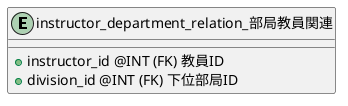 


@startuml(id=instructor_department_relation)
    entity instructor_department_relation_部局教員関連 {
        +instructor_id @INT (FK) 教員ID
        +division_id @INT (FK) 下位部局ID
    }
@enduml

@startuml (id=instructor_information)
    entity instructor_information_教員情報{
        +instructor_id @INT 教員ID
        ----
        +occupation_id @INT (FK) 職員ID
        email_address @VARCHAR(65535) E-mailアドレス
        その他
    }
@enduml

@startuml (id=instructor_optional_information)
    entity instructor_optional_information_教員情報オプション{
        +instructor_id @INT (FK) 教員ID
        +option_id @INT (FK) 教員情報オプションタイプID
        +language_id @INT (FK) 言語ID
        ----
        +option_content TEXT 本文
    }
@enduml

@startuml (id=occupation_master)
    entity occupation_master_職階マスタ{
        occupation_id @INT 職階ID
    }
@enduml

@startuml (id=occupation_name)
    entity occupation_name_職名{
        +occupation_id @INT (FK) 職階ID
        +language_id @INT (FK)
        ----
        +occupation_name @VARCHAR(255) 職名
    }
@enduml

@startuml (id=instructor_name)
    entity instructor_name_教員氏名{
        +instructor_id @INT (FK) 教員ID
        +language_id @INT (FK) 言語ID
        ----
        +family_name @VARCHAR(255) 氏
        +first_name @VARCHAR(255) 名
        +full_name @varchar(65535) 氏名
    }
@enduml

@startuml (id=course_instructor_relation)
    entity course_instructor_relation_講義教員関連{
        +course_id @INT (FK) 講義ID
        +instructor_id @INT (FK) 担当教員ID
        ----
        +priority @INT 表示優先度
    }
@enduml

@startuml (id=instructor_movie_relation)
    entity instructor_movie_relation_教員関連動画{
     +instructor_id @INT (FK) 教員ID
     +movie_id@INT (FK) 動画ID
     +language_id @INT 言語ID
    }
@enduml

@startuml (id=instructor_file_relation)
    entity instructor_file_relation_教員関連ファイル{
        +instructor_id @INT (FK) 教員ID
        +file_id @INT (FK) ファイルID
        +relation_type_id @INT (FK) 関連タイプID
        +language_id @INT (FK) 言語ID
    }
@enduml

@startuml (id=instructor_optional_master)
    entity instructor_optional_master_教員情報オプションタイプマスタ{
        +option_id @INT 教員情報オプションタイプID
    }
@enduml

@startuml (id=instructor_optional_name)
    entity instructor_optional_name_教員情報オプション名称{
        +option_id @INT (FK) オプションID
        +language_id @INT (FK) 言語ID
        ----
        +option_name @VARCHAR(255) 名称
    }
@enduml

@startuml (id=course_department_relation)
    entity course_department_relation_講義部局関連{
        +course_id @INT (FK) 講義ID
        +department_id @INT (FK) 開講部局ID
        ----
        +priority @INT 表示優先度
    }
@enduml

@startuml (id=department_movie_relation)
    entity department_movie_relation_部局関連動画{
        +department_id @INT (FK) 部局ID
        +movie_id @INT (FK) 動画ID
        +language_id @INT (FK) 言語ID
    }
@enduml

@startuml (id=department_file_relation)
    entity department_file_relation_部局関連ファイル{
        +department_id @INT (FK) 部局ID
        +file_id @INT (FK) ファイルID
        +relation_type_id @INT (FK) 関連タイプ
        +language_id @INT (FK) 言語ID
    }
@enduml

@startuml (id=group_movie_relation)
    entity group_movie_relation_グループ関連動画{
        +group_id @INT (FK) 公開グループID
        +movie_id @INT (FK) 動画ID
        +language_id @INT (FK) 言語ID
    }
@enduml

@startuml (id=group_file_relation)
    entity group_file_relation_グループ関連ファイル{
        +group_id @INT (FK) グループID
        +file_id @INT (FK) ファイルID
        +relation_type_id @INT (FK) 関連タイプ
        +language_id @INT (FK) 言語ID
    }
@enduml

@startuml (id=department_information)
    entity department_information_部局情報{
        +department_id @INT (FK) 部局ID
        ----
        +department_type_id @INT (FK) 部局種別
        department_chairperson @INT (FK) 部局長
        department_url @VARCHAR(65535) 部局URL
    }
@enduml

@startuml(id=group_department_relation)
    entity group_department_relation_公開グループ部局関連{
        +group_id @INT (FK) 公開グループID
        +department_id @INT (FK) 部局ID
    }
@enduml

@startuml (id=group_information)
    entity group_information_公開グループ情報{
        +group_id @INT 公開グループID
       　----
       +group_identifier_name @VARCHAR(255) 公開グループ職別名
       +priority @INT 表示優先度
    }
@enduml

@startuml(id=department_type_master)
    entity department_type_master_部局種別マスタ{
        +department_type_id @INT 部局種別ID
    }
@enduml

@startuml (id=department_type_name)
    entity department_type_name_部局種別名{
        +department_type_id @INT (FK) 部局種別ID
        +language_id @INT (FK) 言語ID
        ----
        +department_type_name @VARCHAR(255) 部局種別名称
    }
@enduml

@startuml (id=group_optional_information)
    entity group_optional_information_公開グループ情報オプション{
        +group_id @INT (FK) 公開グループID
        +option_id @INT (FK) オプションタイプ
        +language_id @INT 言語ID
        ----
        +option_content TEXT 本文
    }
@enduml

@startuml (id=department_division_relation)
    entity department_division_relation_部局下位部局関連{
        +department_id @INT (FK) 部局ID
        +division_id @INT (FK) 下位部局ID
    }
@enduml

@startuml (id=group_optional_type_master)
entity group_optional_type_master_公開グループ情報オプションタイプマスタ{
    +option_id @INT (FK) オプションID
}
@enduml

@startuml (id=division_information)
    entity division_information_下位部局情報{
        +division_id @INT 下位部局ID
    }
@enduml

@startuml (id=group_optional_name)
    entity group_optional_name_公開グループ情報オプション名称{
        +option_id @INT (FK) オプションID
        +language_id @INT (FK) 言語ID
        ----
        +option_name @VARCHAR(255) 名称
    }
@enduml

@startuml (id=division_name)
    entity division_name_下位部局名{
        +division_id @INT (FK) 下位部局ID
        +language_id @INT (FK) 言語ID
        ----
        +department_name @VARCHAR(255) 部局名
    }
@enduml

@startuml (id=department_name)
    entity department_name_部局名{
        +department_id @INT (FK) 部局ID
        +language_id @INT (FK) 言語ID
        ----
        +department_name @VARCHAR(255) 部局名
    }
@enduml

@startuml(id=group_name)
    entity group_name_公開グループ名{
        +group_id @INT (FK) 公開グループID
        +language_id @INT (FK) 言語ID
        ----
        group_name @VARCHAR(255) 公開グループ名
    }
@enduml

@startuml (id=account_information)
    entity account_information_ユーザアカウント情報{
        +account_id @INT アカウントID
        ----
        +module_id @INT (FK) 管理モジュールID
        +account_name @VARCHAR(255) アカウント名
        +email_address @VARCHAR(65535) E-mailアドレス
    }
@enduml

@startuml (id=account_authority_relation)
    entity account_authority_relation_ユーザ権限関連{
        +account_id @INT (FK) アカウントID
        +authority_id @INT (FK) 権限ID
    }
@enduml

@startuml (id=account_group_relation)
    entity account_group_relation_アカウントグループ関連{
        +account_group_id @INT (FK) アカウントグループID
        +account_id @INT (FK) アカウントID
    }
@enduml

@startuml (id=authority_master)
    entity authority_master_権限マスタ{
        +authority_id @INT 権限ID
        ----
       +authority_name @VARCHAR(255) 権限名
       description TEXT 説明
    }
@enduml

@startuml (id=account_group_information)
    entity account_group_information_アカウントグループ情報{
        +account_group_id @INT アカウントグループID
        ----
        +account_group_name @VARCHAR(255) アカウントグループ名
    }
@enduml

@startuml (id=group_authority_relation)
    entity group_authority_relation_グループ権限関連{
        +account_group_id @INT (FK) アカウントグループID
        +authority_id @INT (FK) 権限ID
    }
@enduml

@startuml (id=timecard)
    entity timecard_勤務記録{
        +account_id @INT (FK) アカウントID
        ----
        +start_time @TIME 勤務開始時刻
        end_time @TIME 勤務終了時刻
    }
@enduml

@startuml (id=module_master)
    entity module_master_モジュールマスタ{
        +module_id @INT モジュールID
        ----
        module_name @VARCHAR(255) モジュール名
    }
@enduml











